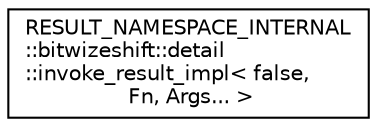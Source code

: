digraph "Graphical Class Hierarchy"
{
 // LATEX_PDF_SIZE
  edge [fontname="Helvetica",fontsize="10",labelfontname="Helvetica",labelfontsize="10"];
  node [fontname="Helvetica",fontsize="10",shape=record];
  rankdir="LR";
  Node0 [label="RESULT_NAMESPACE_INTERNAL\l::bitwizeshift::detail\l::invoke_result_impl\< false,\l Fn, Args... \>",height=0.2,width=0.4,color="black", fillcolor="white", style="filled",URL="$d9/d9b/structRESULT__NAMESPACE__INTERNAL_1_1bitwizeshift_1_1detail_1_1invoke__result__impl_3_01false_00_01Fn_00_01Args_8_8_8_01_4.html",tooltip=" "];
}
